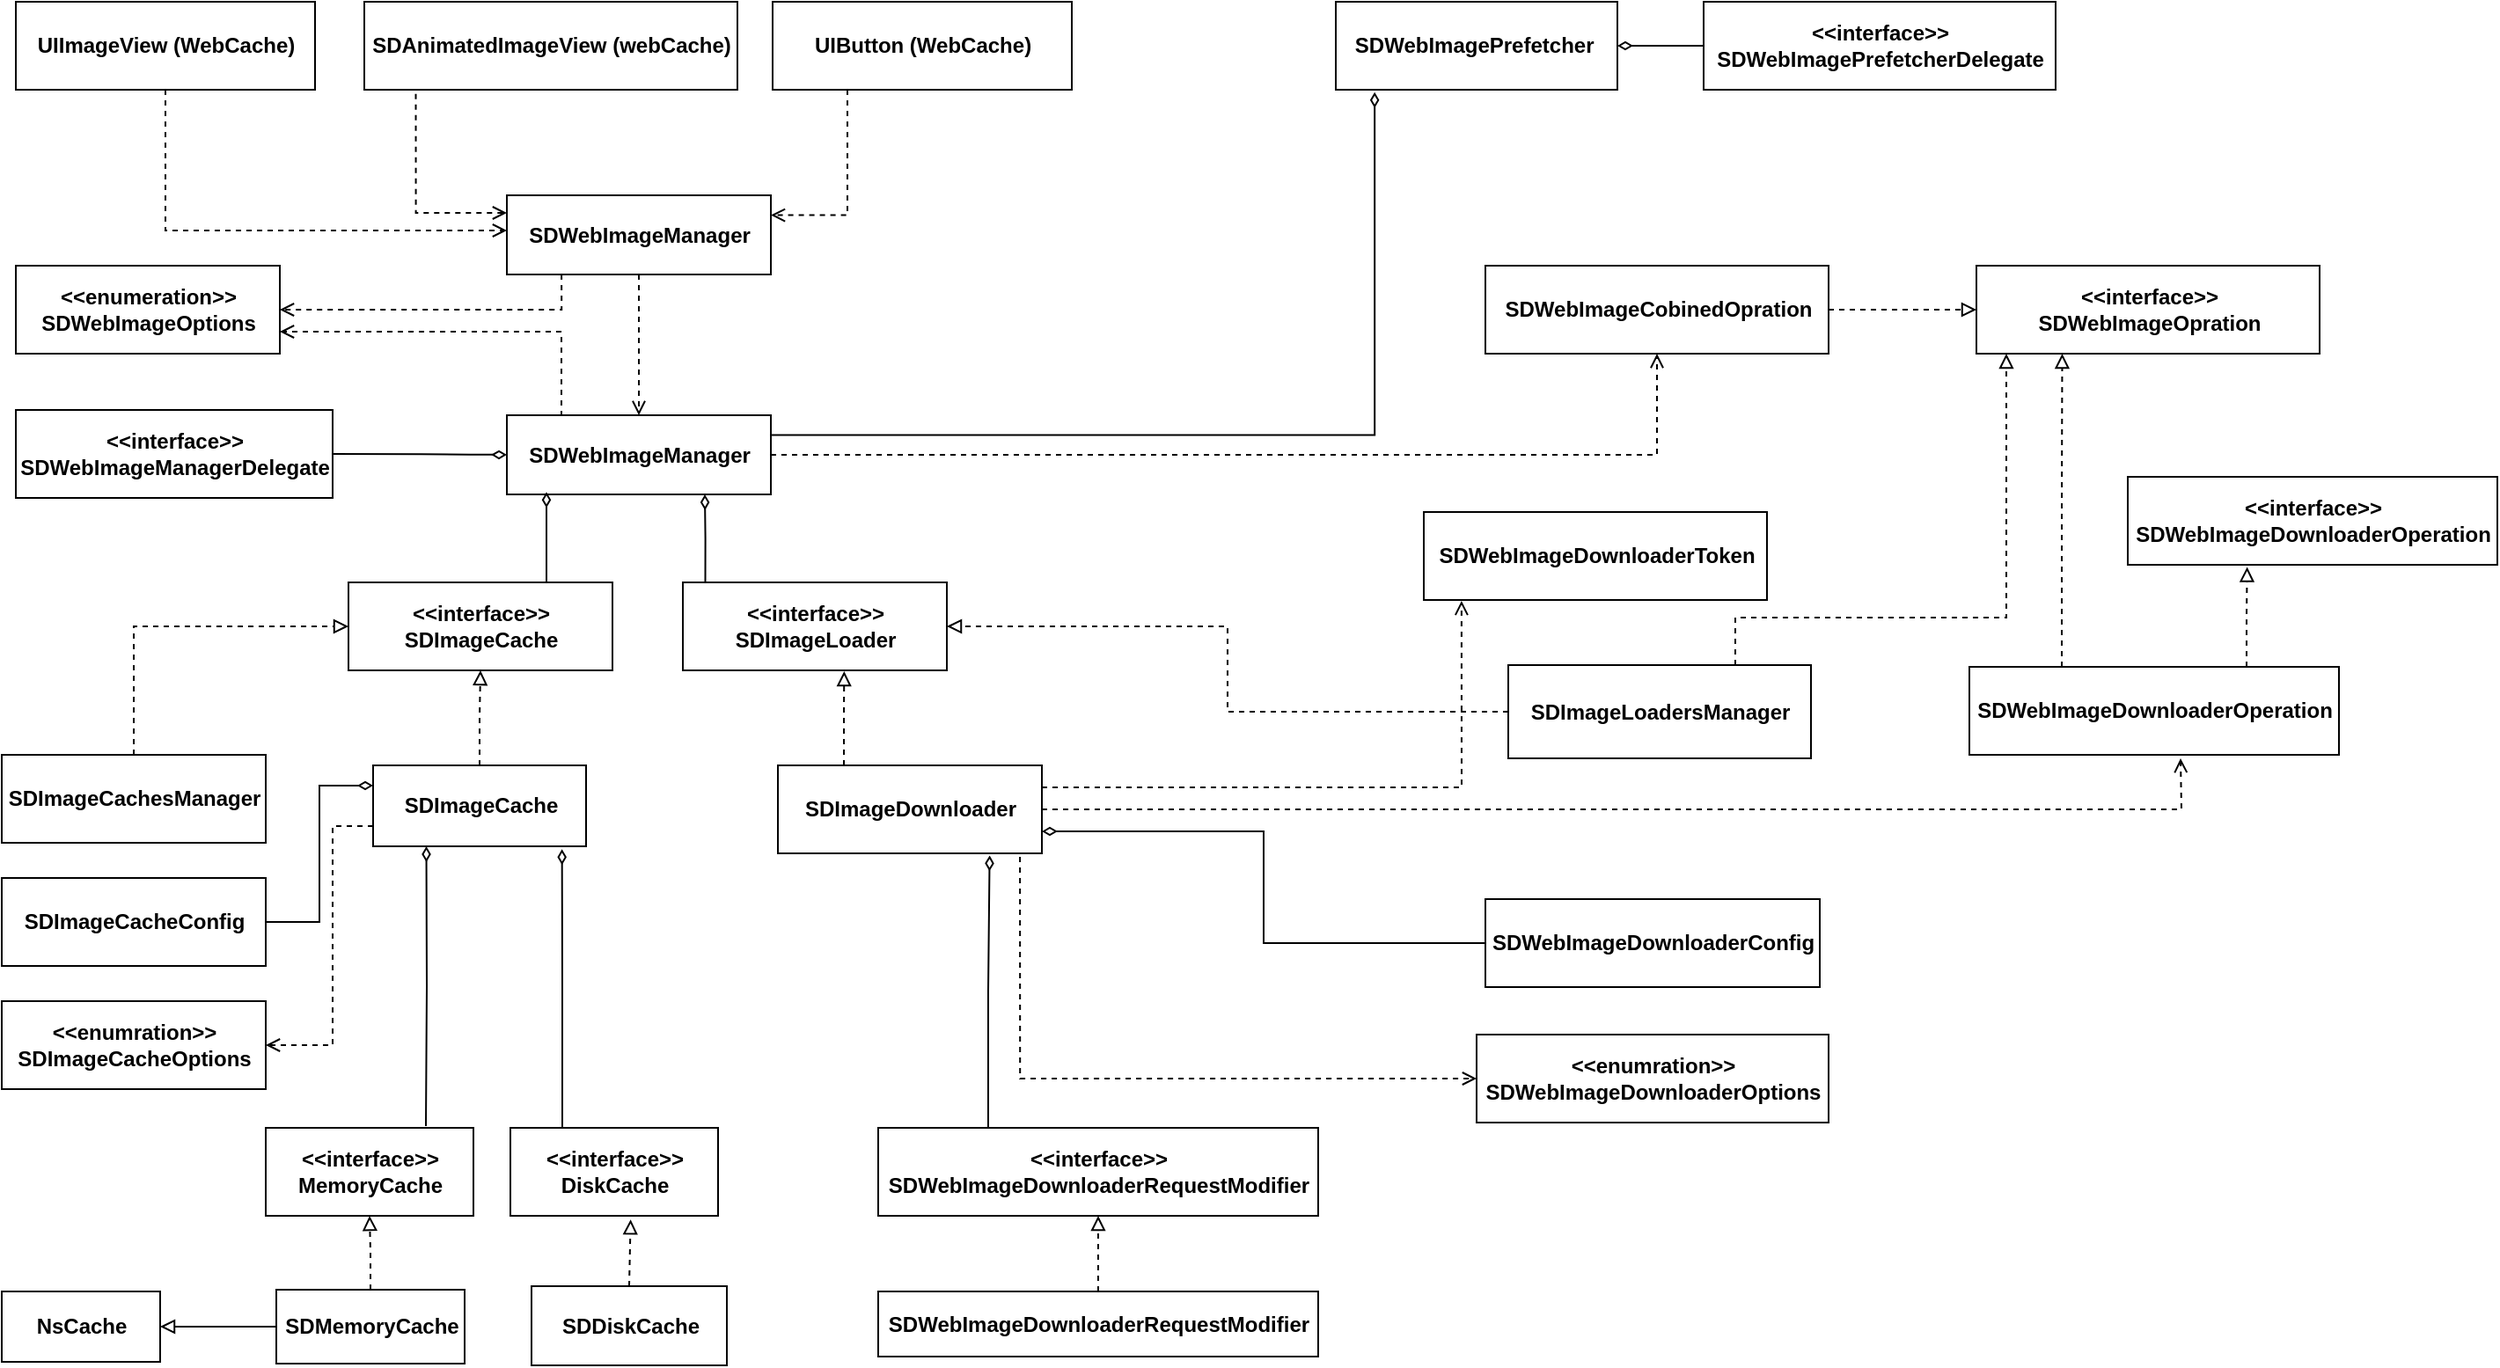 <mxfile version="12.6.6" type="github">
  <diagram id="6hjyc6hoUyPcmDHqbBk5" name="Page-1">
    <mxGraphModel dx="1372" dy="766" grid="1" gridSize="10" guides="1" tooltips="1" connect="1" arrows="1" fold="1" page="1" pageScale="1" pageWidth="1654" pageHeight="2336" math="0" shadow="0">
      <root>
        <mxCell id="0"/>
        <mxCell id="1" parent="0"/>
        <mxCell id="v4zs_0479k0GFYtlhoSs-17" style="edgeStyle=orthogonalEdgeStyle;rounded=0;orthogonalLoop=1;jettySize=auto;html=1;exitX=0.5;exitY=1;exitDx=0;exitDy=0;entryX=0;entryY=0.5;entryDx=0;entryDy=0;dashed=1;endArrow=open;endFill=0;" edge="1" parent="1" source="v4zs_0479k0GFYtlhoSs-1" target="v4zs_0479k0GFYtlhoSs-6">
          <mxGeometry relative="1" as="geometry"/>
        </mxCell>
        <mxCell id="v4zs_0479k0GFYtlhoSs-1" value="&lt;b&gt;UIImageView (WebCache)&lt;/b&gt;" style="html=1;" vertex="1" parent="1">
          <mxGeometry x="190" y="130" width="170" height="50" as="geometry"/>
        </mxCell>
        <mxCell id="v4zs_0479k0GFYtlhoSs-2" value="&lt;b&gt;SDAnimatedImageView (webCache)&lt;/b&gt;" style="html=1;" vertex="1" parent="1">
          <mxGeometry x="388" y="130" width="212" height="50" as="geometry"/>
        </mxCell>
        <mxCell id="v4zs_0479k0GFYtlhoSs-24" style="edgeStyle=orthogonalEdgeStyle;rounded=0;orthogonalLoop=1;jettySize=auto;html=1;exitX=0.25;exitY=1;exitDx=0;exitDy=0;entryX=1;entryY=0.25;entryDx=0;entryDy=0;dashed=1;endArrow=open;endFill=0;" edge="1" parent="1" source="v4zs_0479k0GFYtlhoSs-4" target="v4zs_0479k0GFYtlhoSs-22">
          <mxGeometry relative="1" as="geometry"/>
        </mxCell>
        <mxCell id="v4zs_0479k0GFYtlhoSs-4" value="&lt;b&gt;UIButton (WebCache)&lt;/b&gt;" style="html=1;" vertex="1" parent="1">
          <mxGeometry x="620" y="130" width="170" height="50" as="geometry"/>
        </mxCell>
        <mxCell id="v4zs_0479k0GFYtlhoSs-18" style="edgeStyle=orthogonalEdgeStyle;rounded=0;orthogonalLoop=1;jettySize=auto;html=1;exitX=0.138;exitY=1.047;exitDx=0;exitDy=0;entryX=0;entryY=0.25;entryDx=0;entryDy=0;dashed=1;endArrow=open;endFill=0;exitPerimeter=0;" edge="1" parent="1" source="v4zs_0479k0GFYtlhoSs-2" target="v4zs_0479k0GFYtlhoSs-6">
          <mxGeometry relative="1" as="geometry"/>
        </mxCell>
        <mxCell id="v4zs_0479k0GFYtlhoSs-6" value="UIView (WebCache)" style="html=1;fontStyle=1" vertex="1" parent="1">
          <mxGeometry x="469" y="240" width="130" height="40" as="geometry"/>
        </mxCell>
        <mxCell id="v4zs_0479k0GFYtlhoSs-23" value="" style="edgeStyle=orthogonalEdgeStyle;rounded=0;orthogonalLoop=1;jettySize=auto;html=1;dashed=1;endArrow=open;endFill=0;fontStyle=1" edge="1" parent="1" source="v4zs_0479k0GFYtlhoSs-22" target="v4zs_0479k0GFYtlhoSs-12">
          <mxGeometry relative="1" as="geometry"/>
        </mxCell>
        <mxCell id="v4zs_0479k0GFYtlhoSs-30" style="edgeStyle=orthogonalEdgeStyle;rounded=0;jumpSize=6;orthogonalLoop=1;jettySize=auto;html=1;exitX=0.085;exitY=0.027;exitDx=0;exitDy=0;entryX=0.75;entryY=1;entryDx=0;entryDy=0;endArrow=diamondThin;endFill=0;strokeWidth=1;exitPerimeter=0;fontStyle=1" edge="1" parent="1" source="v4zs_0479k0GFYtlhoSs-15" target="v4zs_0479k0GFYtlhoSs-12">
          <mxGeometry relative="1" as="geometry"/>
        </mxCell>
        <mxCell id="v4zs_0479k0GFYtlhoSs-31" style="edgeStyle=orthogonalEdgeStyle;rounded=0;jumpSize=6;orthogonalLoop=1;jettySize=auto;html=1;exitX=1;exitY=0.25;exitDx=0;exitDy=0;entryX=0.138;entryY=1.027;entryDx=0;entryDy=0;entryPerimeter=0;endArrow=diamondThin;endFill=0;strokeWidth=1;" edge="1" parent="1" source="v4zs_0479k0GFYtlhoSs-12" target="v4zs_0479k0GFYtlhoSs-7">
          <mxGeometry relative="1" as="geometry"/>
        </mxCell>
        <mxCell id="v4zs_0479k0GFYtlhoSs-88" style="edgeStyle=orthogonalEdgeStyle;rounded=0;jumpSize=6;orthogonalLoop=1;jettySize=auto;html=1;exitX=1;exitY=0.5;exitDx=0;exitDy=0;entryX=0.5;entryY=1;entryDx=0;entryDy=0;endArrow=open;endFill=0;strokeWidth=1;dashed=1;" edge="1" parent="1" source="v4zs_0479k0GFYtlhoSs-12" target="v4zs_0479k0GFYtlhoSs-77">
          <mxGeometry relative="1" as="geometry"/>
        </mxCell>
        <mxCell id="v4zs_0479k0GFYtlhoSs-12" value="SDWebImageManager" style="html=1;fontStyle=1" vertex="1" parent="1">
          <mxGeometry x="469" y="365" width="150" height="45" as="geometry"/>
        </mxCell>
        <mxCell id="v4zs_0479k0GFYtlhoSs-22" value="SDWebImageManager" style="html=1;fontStyle=1" vertex="1" parent="1">
          <mxGeometry x="469" y="240" width="150" height="45" as="geometry"/>
        </mxCell>
        <mxCell id="v4zs_0479k0GFYtlhoSs-7" value="&lt;b&gt;SDWebImagePrefetcher&amp;nbsp;&lt;/b&gt;" style="html=1;" vertex="1" parent="1">
          <mxGeometry x="940" y="130" width="160" height="50" as="geometry"/>
        </mxCell>
        <mxCell id="v4zs_0479k0GFYtlhoSs-32" style="edgeStyle=orthogonalEdgeStyle;rounded=0;jumpSize=6;orthogonalLoop=1;jettySize=auto;html=1;exitX=0;exitY=0.5;exitDx=0;exitDy=0;entryX=1;entryY=0.5;entryDx=0;entryDy=0;endArrow=diamondThin;endFill=0;strokeWidth=1;" edge="1" parent="1" source="v4zs_0479k0GFYtlhoSs-8" target="v4zs_0479k0GFYtlhoSs-7">
          <mxGeometry relative="1" as="geometry"/>
        </mxCell>
        <mxCell id="v4zs_0479k0GFYtlhoSs-8" value="&lt;div&gt;&amp;lt;&amp;lt;interface&amp;gt;&amp;gt;&lt;/div&gt;&lt;div&gt;SDWebImagePrefetcherDelegate&lt;/div&gt;" style="html=1;fontStyle=1" vertex="1" parent="1">
          <mxGeometry x="1149" y="130" width="200" height="50" as="geometry"/>
        </mxCell>
        <mxCell id="v4zs_0479k0GFYtlhoSs-20" style="edgeStyle=orthogonalEdgeStyle;rounded=0;orthogonalLoop=1;jettySize=auto;html=1;exitX=0.25;exitY=0;exitDx=0;exitDy=0;dashed=1;endArrow=open;endFill=0;entryX=1;entryY=0.75;entryDx=0;entryDy=0;fontStyle=1" edge="1" parent="1" source="v4zs_0479k0GFYtlhoSs-12" target="v4zs_0479k0GFYtlhoSs-9">
          <mxGeometry relative="1" as="geometry">
            <mxPoint x="500" y="360" as="sourcePoint"/>
            <mxPoint x="369" y="317.5" as="targetPoint"/>
            <Array as="points">
              <mxPoint x="500" y="365"/>
              <mxPoint x="500" y="318"/>
            </Array>
          </mxGeometry>
        </mxCell>
        <mxCell id="v4zs_0479k0GFYtlhoSs-54" style="edgeStyle=orthogonalEdgeStyle;rounded=0;jumpSize=6;orthogonalLoop=1;jettySize=auto;html=1;exitX=0.207;exitY=1;exitDx=0;exitDy=0;entryX=1;entryY=0.5;entryDx=0;entryDy=0;dashed=1;endArrow=open;endFill=0;strokeWidth=1;exitPerimeter=0;fontStyle=1" edge="1" parent="1" source="v4zs_0479k0GFYtlhoSs-22" target="v4zs_0479k0GFYtlhoSs-9">
          <mxGeometry relative="1" as="geometry"/>
        </mxCell>
        <mxCell id="v4zs_0479k0GFYtlhoSs-9" value="&lt;div&gt;&amp;lt;&amp;lt;enumeration&amp;gt;&amp;gt;&lt;/div&gt;&lt;div&gt;SDWebImageOptions&lt;/div&gt;" style="html=1;fontStyle=1" vertex="1" parent="1">
          <mxGeometry x="190" y="280" width="150" height="50" as="geometry"/>
        </mxCell>
        <mxCell id="v4zs_0479k0GFYtlhoSs-25" style="edgeStyle=orthogonalEdgeStyle;orthogonalLoop=1;jettySize=auto;html=1;exitX=1;exitY=0.5;exitDx=0;exitDy=0;entryX=0;entryY=0.5;entryDx=0;entryDy=0;endArrow=diamondThin;endFill=0;jumpSize=6;spacing=2;strokeWidth=1;curved=1;fontStyle=1" edge="1" parent="1" source="v4zs_0479k0GFYtlhoSs-10" target="v4zs_0479k0GFYtlhoSs-12">
          <mxGeometry relative="1" as="geometry"/>
        </mxCell>
        <mxCell id="v4zs_0479k0GFYtlhoSs-10" value="&lt;div&gt;&amp;lt;&amp;lt;interface&amp;gt;&amp;gt;&lt;/div&gt;&lt;div&gt;SDWebImageManagerDelegate&lt;/div&gt;" style="html=1;fontStyle=1" vertex="1" parent="1">
          <mxGeometry x="190" y="362" width="180" height="50" as="geometry"/>
        </mxCell>
        <mxCell id="v4zs_0479k0GFYtlhoSs-28" style="edgeStyle=orthogonalEdgeStyle;rounded=0;jumpSize=6;orthogonalLoop=1;jettySize=auto;html=1;exitX=0.75;exitY=0;exitDx=0;exitDy=0;entryX=0.15;entryY=0.97;entryDx=0;entryDy=0;entryPerimeter=0;endArrow=diamondThin;endFill=0;strokeWidth=1;fontStyle=1" edge="1" parent="1" source="v4zs_0479k0GFYtlhoSs-14" target="v4zs_0479k0GFYtlhoSs-12">
          <mxGeometry relative="1" as="geometry"/>
        </mxCell>
        <mxCell id="v4zs_0479k0GFYtlhoSs-34" value="" style="edgeStyle=orthogonalEdgeStyle;rounded=0;jumpSize=6;orthogonalLoop=1;jettySize=auto;html=1;endArrow=block;endFill=0;strokeWidth=1;dashed=1;fontStyle=1" edge="1" parent="1" source="v4zs_0479k0GFYtlhoSs-33" target="v4zs_0479k0GFYtlhoSs-14">
          <mxGeometry relative="1" as="geometry"/>
        </mxCell>
        <mxCell id="v4zs_0479k0GFYtlhoSs-14" value="&lt;div&gt;&amp;lt;&amp;lt;interface&amp;gt;&amp;gt;&lt;/div&gt;&lt;div&gt;SDImageCache&lt;/div&gt;" style="html=1;fontStyle=1" vertex="1" parent="1">
          <mxGeometry x="379" y="460" width="150" height="50" as="geometry"/>
        </mxCell>
        <mxCell id="v4zs_0479k0GFYtlhoSs-33" value="SDImageCache" style="html=1;fontStyle=1" vertex="1" parent="1">
          <mxGeometry x="393" y="564" width="121" height="46" as="geometry"/>
        </mxCell>
        <mxCell id="v4zs_0479k0GFYtlhoSs-55" style="edgeStyle=orthogonalEdgeStyle;rounded=0;jumpSize=6;orthogonalLoop=1;jettySize=auto;html=1;entryX=0.25;entryY=1;entryDx=0;entryDy=0;endArrow=diamondThin;endFill=0;strokeWidth=1;fontStyle=1" edge="1" parent="1" target="v4zs_0479k0GFYtlhoSs-33">
          <mxGeometry relative="1" as="geometry">
            <mxPoint x="423" y="769" as="sourcePoint"/>
          </mxGeometry>
        </mxCell>
        <mxCell id="v4zs_0479k0GFYtlhoSs-43" value="&lt;div&gt;&amp;lt;&amp;lt;interface&amp;gt;&amp;gt;&lt;/div&gt;&lt;div&gt;MemoryCache&lt;/div&gt;" style="html=1;fontStyle=1" vertex="1" parent="1">
          <mxGeometry x="332" y="770" width="118" height="50" as="geometry"/>
        </mxCell>
        <mxCell id="v4zs_0479k0GFYtlhoSs-57" style="edgeStyle=orthogonalEdgeStyle;rounded=0;jumpSize=6;orthogonalLoop=1;jettySize=auto;html=1;exitX=0.25;exitY=0;exitDx=0;exitDy=0;entryX=0.887;entryY=1.035;entryDx=0;entryDy=0;entryPerimeter=0;endArrow=diamondThin;endFill=0;strokeWidth=1;fontStyle=1;shadow=0;comic=0;jumpStyle=none;" edge="1" parent="1" source="v4zs_0479k0GFYtlhoSs-45" target="v4zs_0479k0GFYtlhoSs-33">
          <mxGeometry relative="1" as="geometry"/>
        </mxCell>
        <mxCell id="v4zs_0479k0GFYtlhoSs-45" value="&lt;div&gt;&amp;lt;&amp;lt;interface&amp;gt;&amp;gt;&lt;/div&gt;&lt;div&gt;DiskCache&lt;/div&gt;" style="html=1;fontStyle=1" vertex="1" parent="1">
          <mxGeometry x="471" y="770" width="118" height="50" as="geometry"/>
        </mxCell>
        <mxCell id="v4zs_0479k0GFYtlhoSs-60" style="edgeStyle=orthogonalEdgeStyle;rounded=0;jumpSize=6;orthogonalLoop=1;jettySize=auto;html=1;exitX=0.5;exitY=0;exitDx=0;exitDy=0;entryX=0;entryY=0.5;entryDx=0;entryDy=0;endArrow=block;endFill=0;strokeWidth=1;dashed=1;fontStyle=1" edge="1" parent="1" source="v4zs_0479k0GFYtlhoSs-37" target="v4zs_0479k0GFYtlhoSs-14">
          <mxGeometry relative="1" as="geometry"/>
        </mxCell>
        <mxCell id="v4zs_0479k0GFYtlhoSs-37" value="SDImageCachesManager" style="html=1;fontStyle=1" vertex="1" parent="1">
          <mxGeometry x="182" y="558" width="150" height="50" as="geometry"/>
        </mxCell>
        <mxCell id="v4zs_0479k0GFYtlhoSs-58" style="edgeStyle=orthogonalEdgeStyle;rounded=0;jumpSize=6;orthogonalLoop=1;jettySize=auto;html=1;exitX=1;exitY=0.5;exitDx=0;exitDy=0;entryX=0;entryY=0.25;entryDx=0;entryDy=0;endArrow=diamondThin;endFill=0;strokeWidth=1;fontStyle=1" edge="1" parent="1" source="v4zs_0479k0GFYtlhoSs-39" target="v4zs_0479k0GFYtlhoSs-33">
          <mxGeometry relative="1" as="geometry"/>
        </mxCell>
        <mxCell id="v4zs_0479k0GFYtlhoSs-39" value="SDImageCacheConfig" style="html=1;fontStyle=1" vertex="1" parent="1">
          <mxGeometry x="182" y="628" width="150" height="50" as="geometry"/>
        </mxCell>
        <mxCell id="v4zs_0479k0GFYtlhoSs-61" style="edgeStyle=orthogonalEdgeStyle;rounded=0;jumpSize=6;orthogonalLoop=1;jettySize=auto;html=1;exitX=0;exitY=0.75;exitDx=0;exitDy=0;entryX=1;entryY=0.5;entryDx=0;entryDy=0;dashed=1;endArrow=open;endFill=0;strokeWidth=1;fontStyle=1" edge="1" parent="1" source="v4zs_0479k0GFYtlhoSs-33" target="v4zs_0479k0GFYtlhoSs-41">
          <mxGeometry relative="1" as="geometry">
            <Array as="points">
              <mxPoint x="370" y="599"/>
              <mxPoint x="370" y="723"/>
            </Array>
          </mxGeometry>
        </mxCell>
        <mxCell id="v4zs_0479k0GFYtlhoSs-41" value="&lt;div&gt;&amp;lt;&amp;lt;enumration&amp;gt;&amp;gt;&lt;/div&gt;&lt;div&gt;SDImageCacheOptions&lt;/div&gt;" style="html=1;fontStyle=1" vertex="1" parent="1">
          <mxGeometry x="182" y="698" width="150" height="50" as="geometry"/>
        </mxCell>
        <mxCell id="v4zs_0479k0GFYtlhoSs-92" style="edgeStyle=orthogonalEdgeStyle;rounded=0;jumpSize=6;orthogonalLoop=1;jettySize=auto;html=1;exitX=0;exitY=0.5;exitDx=0;exitDy=0;entryX=1;entryY=0.5;entryDx=0;entryDy=0;dashed=1;endArrow=block;endFill=0;strokeWidth=1;" edge="1" parent="1" source="v4zs_0479k0GFYtlhoSs-87" target="v4zs_0479k0GFYtlhoSs-15">
          <mxGeometry relative="1" as="geometry"/>
        </mxCell>
        <mxCell id="v4zs_0479k0GFYtlhoSs-15" value="&lt;div&gt;&amp;lt;&amp;lt;interface&amp;gt;&amp;gt;&lt;/div&gt;&lt;div&gt;SDImageLoader&lt;/div&gt;" style="html=1;fontStyle=1" vertex="1" parent="1">
          <mxGeometry x="569" y="460" width="150" height="50" as="geometry"/>
        </mxCell>
        <mxCell id="v4zs_0479k0GFYtlhoSs-52" style="edgeStyle=orthogonalEdgeStyle;rounded=0;jumpSize=6;orthogonalLoop=1;jettySize=auto;html=1;exitX=0.25;exitY=0;exitDx=0;exitDy=0;entryX=0.611;entryY=1.01;entryDx=0;entryDy=0;entryPerimeter=0;dashed=1;endArrow=block;endFill=0;strokeWidth=1;" edge="1" parent="1" source="v4zs_0479k0GFYtlhoSs-35" target="v4zs_0479k0GFYtlhoSs-15">
          <mxGeometry relative="1" as="geometry"/>
        </mxCell>
        <mxCell id="v4zs_0479k0GFYtlhoSs-90" style="edgeStyle=orthogonalEdgeStyle;rounded=0;jumpSize=6;orthogonalLoop=1;jettySize=auto;html=1;exitX=1;exitY=0.5;exitDx=0;exitDy=0;dashed=1;endArrow=open;endFill=0;strokeWidth=1;" edge="1" parent="1" source="v4zs_0479k0GFYtlhoSs-35">
          <mxGeometry relative="1" as="geometry">
            <mxPoint x="1420" y="560" as="targetPoint"/>
          </mxGeometry>
        </mxCell>
        <mxCell id="v4zs_0479k0GFYtlhoSs-91" style="edgeStyle=orthogonalEdgeStyle;rounded=0;jumpSize=6;orthogonalLoop=1;jettySize=auto;html=1;exitX=1;exitY=0.25;exitDx=0;exitDy=0;entryX=0.11;entryY=1.009;entryDx=0;entryDy=0;entryPerimeter=0;dashed=1;endArrow=open;endFill=0;strokeWidth=1;" edge="1" parent="1" source="v4zs_0479k0GFYtlhoSs-35" target="v4zs_0479k0GFYtlhoSs-80">
          <mxGeometry relative="1" as="geometry"/>
        </mxCell>
        <mxCell id="v4zs_0479k0GFYtlhoSs-35" value="SDImageDownloader" style="html=1;fontStyle=1" vertex="1" parent="1">
          <mxGeometry x="623" y="564" width="150" height="50" as="geometry"/>
        </mxCell>
        <mxCell id="v4zs_0479k0GFYtlhoSs-47" value="NsCache" style="html=1;fontStyle=1" vertex="1" parent="1">
          <mxGeometry x="182" y="863" width="90" height="40" as="geometry"/>
        </mxCell>
        <mxCell id="v4zs_0479k0GFYtlhoSs-62" style="edgeStyle=orthogonalEdgeStyle;rounded=0;jumpSize=6;orthogonalLoop=1;jettySize=auto;html=1;exitX=0.5;exitY=0;exitDx=0;exitDy=0;entryX=0.5;entryY=1;entryDx=0;entryDy=0;dashed=1;endArrow=block;endFill=0;strokeWidth=1;fontStyle=1" edge="1" parent="1" source="v4zs_0479k0GFYtlhoSs-48" target="v4zs_0479k0GFYtlhoSs-43">
          <mxGeometry relative="1" as="geometry"/>
        </mxCell>
        <mxCell id="v4zs_0479k0GFYtlhoSs-64" style="edgeStyle=orthogonalEdgeStyle;rounded=0;jumpSize=6;orthogonalLoop=1;jettySize=auto;html=1;exitX=0;exitY=0.5;exitDx=0;exitDy=0;entryX=1;entryY=0.5;entryDx=0;entryDy=0;endArrow=block;endFill=0;strokeWidth=1;fontStyle=1" edge="1" parent="1" source="v4zs_0479k0GFYtlhoSs-48" target="v4zs_0479k0GFYtlhoSs-47">
          <mxGeometry relative="1" as="geometry"/>
        </mxCell>
        <mxCell id="v4zs_0479k0GFYtlhoSs-48" value="SDMemoryCache" style="html=1;fontStyle=1" vertex="1" parent="1">
          <mxGeometry x="338" y="862" width="107" height="42" as="geometry"/>
        </mxCell>
        <mxCell id="v4zs_0479k0GFYtlhoSs-63" style="edgeStyle=orthogonalEdgeStyle;rounded=0;jumpSize=6;orthogonalLoop=1;jettySize=auto;html=1;exitX=0.5;exitY=0;exitDx=0;exitDy=0;entryX=0.579;entryY=1.042;entryDx=0;entryDy=0;entryPerimeter=0;dashed=1;endArrow=block;endFill=0;strokeWidth=1;fontStyle=1" edge="1" parent="1" source="v4zs_0479k0GFYtlhoSs-50" target="v4zs_0479k0GFYtlhoSs-45">
          <mxGeometry relative="1" as="geometry"/>
        </mxCell>
        <mxCell id="v4zs_0479k0GFYtlhoSs-50" value="SDDiskCache" style="html=1;fontStyle=1" vertex="1" parent="1">
          <mxGeometry x="483" y="860" width="111" height="45" as="geometry"/>
        </mxCell>
        <mxCell id="v4zs_0479k0GFYtlhoSs-67" value="" style="edgeStyle=orthogonalEdgeStyle;rounded=0;jumpSize=6;orthogonalLoop=1;jettySize=auto;html=1;endArrow=block;endFill=0;strokeWidth=1;dashed=1;fontStyle=1" edge="1" parent="1" source="v4zs_0479k0GFYtlhoSs-66" target="v4zs_0479k0GFYtlhoSs-65">
          <mxGeometry relative="1" as="geometry"/>
        </mxCell>
        <mxCell id="v4zs_0479k0GFYtlhoSs-75" style="edgeStyle=orthogonalEdgeStyle;rounded=0;jumpSize=6;orthogonalLoop=1;jettySize=auto;html=1;exitX=0.25;exitY=0;exitDx=0;exitDy=0;entryX=0.802;entryY=1.024;entryDx=0;entryDy=0;entryPerimeter=0;endArrow=diamondThin;endFill=0;strokeWidth=1;fontStyle=1" edge="1" parent="1" source="v4zs_0479k0GFYtlhoSs-65" target="v4zs_0479k0GFYtlhoSs-35">
          <mxGeometry relative="1" as="geometry"/>
        </mxCell>
        <mxCell id="v4zs_0479k0GFYtlhoSs-65" value="&lt;div&gt;&amp;lt;&amp;lt;interface&amp;gt;&amp;gt;&lt;/div&gt;&lt;div&gt;SDWebImageDownloaderRequestModifier&lt;/div&gt;" style="html=1;fontStyle=1" vertex="1" parent="1">
          <mxGeometry x="680" y="770" width="250" height="50" as="geometry"/>
        </mxCell>
        <mxCell id="v4zs_0479k0GFYtlhoSs-66" value="SDWebImageDownloaderRequestModifier" style="html=1;fontStyle=1" vertex="1" parent="1">
          <mxGeometry x="680" y="863" width="250" height="37" as="geometry"/>
        </mxCell>
        <mxCell id="v4zs_0479k0GFYtlhoSs-72" style="edgeStyle=orthogonalEdgeStyle;rounded=0;jumpSize=6;orthogonalLoop=1;jettySize=auto;html=1;exitX=0;exitY=0.5;exitDx=0;exitDy=0;entryX=1;entryY=0.75;entryDx=0;entryDy=0;endArrow=diamondThin;endFill=0;strokeWidth=1;fontStyle=1" edge="1" parent="1" source="v4zs_0479k0GFYtlhoSs-69" target="v4zs_0479k0GFYtlhoSs-35">
          <mxGeometry relative="1" as="geometry"/>
        </mxCell>
        <mxCell id="v4zs_0479k0GFYtlhoSs-69" value="SDWebImageDownloaderConfig" style="html=1;fontStyle=1" vertex="1" parent="1">
          <mxGeometry x="1025" y="640" width="190" height="50" as="geometry"/>
        </mxCell>
        <mxCell id="v4zs_0479k0GFYtlhoSs-89" style="edgeStyle=orthogonalEdgeStyle;rounded=0;jumpSize=6;orthogonalLoop=1;jettySize=auto;html=1;exitX=0.917;exitY=1.039;exitDx=0;exitDy=0;entryX=0;entryY=0.5;entryDx=0;entryDy=0;dashed=1;endArrow=open;endFill=0;strokeWidth=1;exitPerimeter=0;" edge="1" parent="1" source="v4zs_0479k0GFYtlhoSs-35" target="v4zs_0479k0GFYtlhoSs-70">
          <mxGeometry relative="1" as="geometry">
            <Array as="points">
              <mxPoint x="761" y="742"/>
            </Array>
          </mxGeometry>
        </mxCell>
        <mxCell id="v4zs_0479k0GFYtlhoSs-70" value="&lt;div&gt;&amp;lt;&amp;lt;enumration&amp;gt;&amp;gt;&lt;/div&gt;&lt;div&gt;SDWebImageDownloaderOptions&lt;/div&gt;" style="html=1;fontStyle=1" vertex="1" parent="1">
          <mxGeometry x="1020" y="717" width="200" height="50" as="geometry"/>
        </mxCell>
        <mxCell id="v4zs_0479k0GFYtlhoSs-79" value="" style="edgeStyle=orthogonalEdgeStyle;rounded=0;jumpSize=6;orthogonalLoop=1;jettySize=auto;html=1;endArrow=block;endFill=0;strokeWidth=1;fontStyle=1;dashed=1;" edge="1" parent="1" source="v4zs_0479k0GFYtlhoSs-77" target="v4zs_0479k0GFYtlhoSs-78">
          <mxGeometry relative="1" as="geometry"/>
        </mxCell>
        <mxCell id="v4zs_0479k0GFYtlhoSs-77" value="SDWebImageCobinedOpration" style="html=1;fontStyle=1" vertex="1" parent="1">
          <mxGeometry x="1025" y="280" width="195" height="50" as="geometry"/>
        </mxCell>
        <mxCell id="v4zs_0479k0GFYtlhoSs-80" value="SDWebImageDownloaderToken" style="html=1;fontStyle=1" vertex="1" parent="1">
          <mxGeometry x="990" y="420" width="195" height="50" as="geometry"/>
        </mxCell>
        <mxCell id="v4zs_0479k0GFYtlhoSs-78" value="&lt;div&gt;&amp;lt;&amp;lt;interface&amp;gt;&amp;gt;&lt;/div&gt;&lt;div&gt;SDWebImageOpration&lt;/div&gt;" style="html=1;fontStyle=1" vertex="1" parent="1">
          <mxGeometry x="1304" y="280" width="195" height="50" as="geometry"/>
        </mxCell>
        <mxCell id="v4zs_0479k0GFYtlhoSs-82" value="&lt;div&gt;&amp;lt;&amp;lt;interface&amp;gt;&amp;gt;&lt;/div&gt;&lt;div&gt;SDWebImageDownloaderOperation&lt;/div&gt;" style="html=1;fontStyle=1" vertex="1" parent="1">
          <mxGeometry x="1390" y="400" width="210" height="50" as="geometry"/>
        </mxCell>
        <mxCell id="v4zs_0479k0GFYtlhoSs-93" style="edgeStyle=orthogonalEdgeStyle;rounded=0;jumpSize=6;orthogonalLoop=1;jettySize=auto;html=1;exitX=0.75;exitY=0;exitDx=0;exitDy=0;entryX=0.323;entryY=1.025;entryDx=0;entryDy=0;entryPerimeter=0;dashed=1;endArrow=block;endFill=0;strokeWidth=1;" edge="1" parent="1" source="v4zs_0479k0GFYtlhoSs-84" target="v4zs_0479k0GFYtlhoSs-82">
          <mxGeometry relative="1" as="geometry"/>
        </mxCell>
        <mxCell id="v4zs_0479k0GFYtlhoSs-94" style="edgeStyle=orthogonalEdgeStyle;rounded=0;jumpSize=6;orthogonalLoop=1;jettySize=auto;html=1;exitX=0.25;exitY=0;exitDx=0;exitDy=0;entryX=0.25;entryY=1;entryDx=0;entryDy=0;dashed=1;endArrow=block;endFill=0;strokeWidth=1;" edge="1" parent="1" source="v4zs_0479k0GFYtlhoSs-84" target="v4zs_0479k0GFYtlhoSs-78">
          <mxGeometry relative="1" as="geometry"/>
        </mxCell>
        <mxCell id="v4zs_0479k0GFYtlhoSs-84" value="SDWebImageDownloaderOperation" style="html=1;fontStyle=1" vertex="1" parent="1">
          <mxGeometry x="1300" y="508" width="210" height="50" as="geometry"/>
        </mxCell>
        <mxCell id="v4zs_0479k0GFYtlhoSs-95" style="edgeStyle=orthogonalEdgeStyle;rounded=0;jumpSize=6;orthogonalLoop=1;jettySize=auto;html=1;exitX=0.75;exitY=0;exitDx=0;exitDy=0;dashed=1;endArrow=block;endFill=0;strokeWidth=1;" edge="1" parent="1" source="v4zs_0479k0GFYtlhoSs-87">
          <mxGeometry relative="1" as="geometry">
            <mxPoint x="1321" y="330" as="targetPoint"/>
            <Array as="points">
              <mxPoint x="1167" y="480"/>
              <mxPoint x="1321" y="480"/>
            </Array>
          </mxGeometry>
        </mxCell>
        <mxCell id="v4zs_0479k0GFYtlhoSs-87" value="SDImageLoadersManager" style="html=1;fontStyle=1" vertex="1" parent="1">
          <mxGeometry x="1038" y="507" width="172" height="53" as="geometry"/>
        </mxCell>
      </root>
    </mxGraphModel>
  </diagram>
</mxfile>
